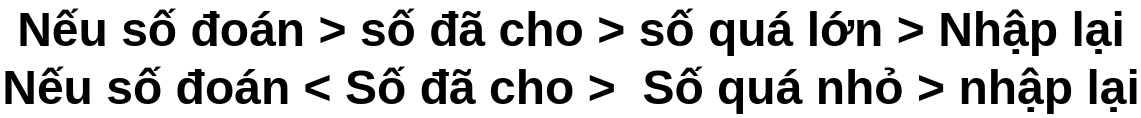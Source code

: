 <mxfile>
    <diagram id="kdL7GLQkTmkgDULiMQ58" name="Page-1">
        <mxGraphModel dx="1216" dy="779" grid="1" gridSize="10" guides="1" tooltips="1" connect="1" arrows="1" fold="1" page="1" pageScale="1" pageWidth="850" pageHeight="1100" math="0" shadow="0">
            <root>
                <mxCell id="0"/>
                <mxCell id="1" parent="0"/>
                <mxCell id="3" value="Nếu số đoán &amp;gt; số đã cho &amp;gt; số quá lớn &amp;gt; Nhập lại&lt;br&gt;Nếu số đoán &amp;lt; Số đã cho &amp;gt;&amp;nbsp; Số quá nhỏ &amp;gt; nhập lại" style="text;strokeColor=none;fillColor=none;html=1;fontSize=24;fontStyle=1;verticalAlign=middle;align=center;" vertex="1" parent="1">
                    <mxGeometry x="240" y="40" width="100" height="40" as="geometry"/>
                </mxCell>
            </root>
        </mxGraphModel>
    </diagram>
</mxfile>